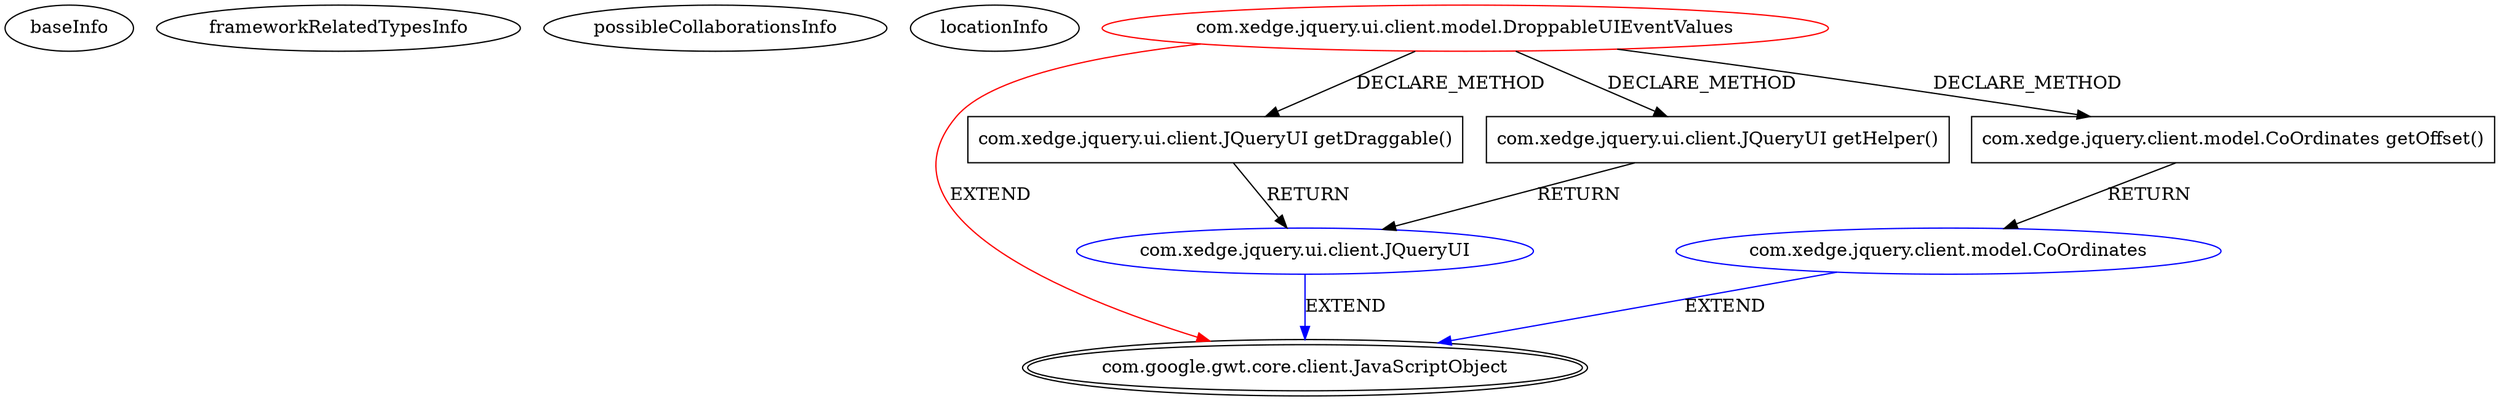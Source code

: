 digraph {
baseInfo[graphId=984,category="extension_graph",isAnonymous=false,possibleRelation=true]
frameworkRelatedTypesInfo[0="com.google.gwt.core.client.JavaScriptObject"]
possibleCollaborationsInfo[0="984~CLIENT_METHOD_DECLARATION-RETURN_TYPE-~com.google.gwt.core.client.JavaScriptObject ~com.google.gwt.core.client.JavaScriptObject ~false~false",1="984~CLIENT_METHOD_DECLARATION-RETURN_TYPE-CLIENT_METHOD_DECLARATION-RETURN_TYPE-~com.google.gwt.core.client.JavaScriptObject ~com.google.gwt.core.client.JavaScriptObject ~false~false"]
locationInfo[projectName="brychcy-gwt-jquery",filePath="/brychcy-gwt-jquery/gwt-jquery-master/src/com/xedge/jquery/ui/client/model/DroppableUIEventValues.java",contextSignature="DroppableUIEventValues",graphId="984"]
0[label="com.xedge.jquery.ui.client.model.DroppableUIEventValues",vertexType="ROOT_CLIENT_CLASS_DECLARATION",isFrameworkType=false,color=red]
1[label="com.google.gwt.core.client.JavaScriptObject",vertexType="FRAMEWORK_CLASS_TYPE",isFrameworkType=true,peripheries=2]
3[label="com.xedge.jquery.ui.client.JQueryUI getDraggable()",vertexType="CLIENT_METHOD_DECLARATION",isFrameworkType=false,shape=box]
4[label="com.xedge.jquery.ui.client.JQueryUI",vertexType="REFERENCE_CLIENT_CLASS_DECLARATION",isFrameworkType=false,color=blue]
6[label="com.xedge.jquery.ui.client.JQueryUI getHelper()",vertexType="CLIENT_METHOD_DECLARATION",isFrameworkType=false,shape=box]
8[label="com.xedge.jquery.client.model.CoOrdinates getOffset()",vertexType="CLIENT_METHOD_DECLARATION",isFrameworkType=false,shape=box]
9[label="com.xedge.jquery.client.model.CoOrdinates",vertexType="REFERENCE_CLIENT_CLASS_DECLARATION",isFrameworkType=false,color=blue]
0->1[label="EXTEND",color=red]
0->3[label="DECLARE_METHOD"]
4->1[label="EXTEND",color=blue]
3->4[label="RETURN"]
0->6[label="DECLARE_METHOD"]
6->4[label="RETURN"]
0->8[label="DECLARE_METHOD"]
9->1[label="EXTEND",color=blue]
8->9[label="RETURN"]
}
